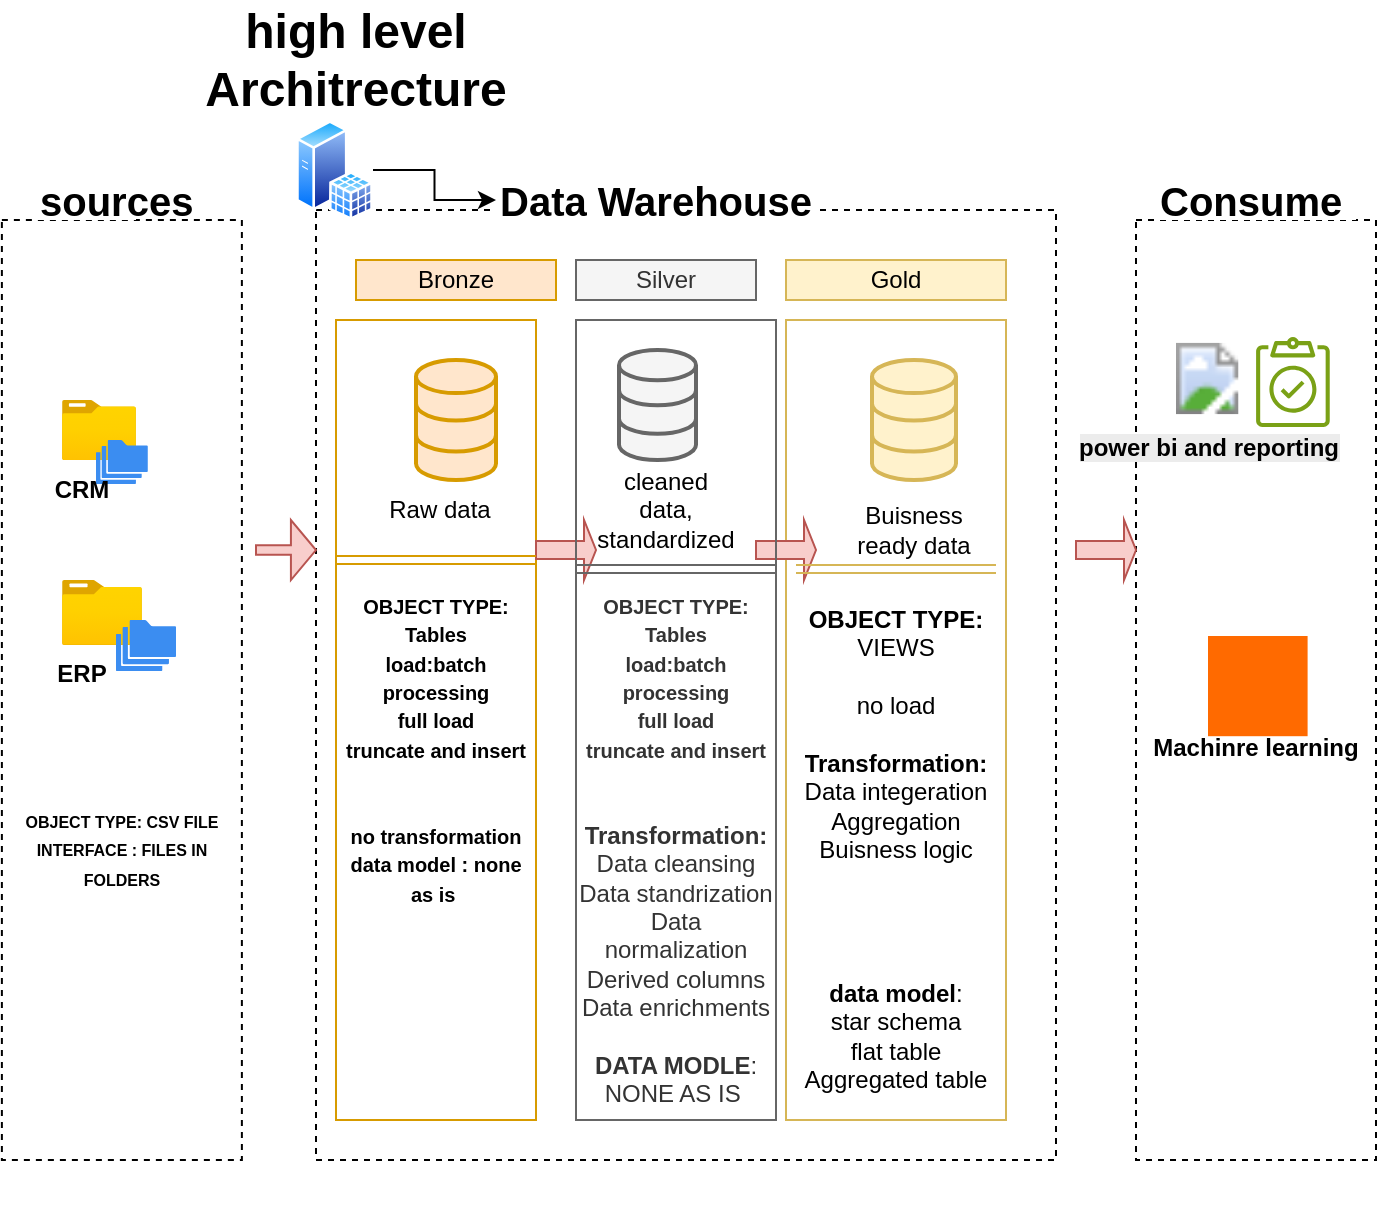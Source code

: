 <mxfile version="27.0.9">
  <diagram name="Page-1" id="QQTqfzPgmSSi4tpSWCfn">
    <mxGraphModel dx="760" dy="595" grid="1" gridSize="10" guides="1" tooltips="1" connect="1" arrows="1" fold="1" page="1" pageScale="1" pageWidth="850" pageHeight="1100" math="0" shadow="0">
      <root>
        <mxCell id="0" />
        <mxCell id="1" parent="0" />
        <mxCell id="sxxJFvXYnQKyj-S9rKtp-1" value="&lt;font style=&quot;font-size: 24px;&quot;&gt;&lt;b&gt;high level Architrecture&lt;/b&gt;&lt;/font&gt;" style="text;html=1;align=center;verticalAlign=middle;whiteSpace=wrap;rounded=0;" vertex="1" parent="1">
          <mxGeometry x="80" y="50" width="260" height="60" as="geometry" />
        </mxCell>
        <mxCell id="sxxJFvXYnQKyj-S9rKtp-2" value="&lt;div&gt;&lt;br&gt;&lt;/div&gt;&lt;div&gt;&lt;br&gt;&lt;/div&gt;&lt;div&gt;&lt;br&gt;&lt;/div&gt;&lt;div&gt;&lt;br&gt;&lt;/div&gt;&lt;div&gt;&lt;br&gt;&lt;/div&gt;&lt;div&gt;&lt;br&gt;&lt;/div&gt;&lt;div&gt;&lt;br&gt;&lt;/div&gt;&lt;div&gt;&lt;br&gt;&lt;/div&gt;&lt;div&gt;&lt;br&gt;&lt;/div&gt;&lt;div&gt;&lt;br&gt;&lt;/div&gt;&lt;div&gt;&lt;br&gt;&lt;/div&gt;&lt;div&gt;&lt;font style=&quot;font-size: 8px;&quot;&gt;&lt;b&gt;OBJECT TYPE: CSV FILE&lt;/b&gt;&lt;/font&gt;&lt;/div&gt;&lt;div&gt;&lt;font style=&quot;font-size: 8px;&quot;&gt;&lt;b&gt;INTERFACE : FILES IN FOLDERS&lt;/b&gt;&lt;/font&gt;&lt;/div&gt;" style="rounded=0;whiteSpace=wrap;html=1;fillColor=none;strokeColor=default;dashed=1;" vertex="1" parent="1">
          <mxGeometry x="32.94" y="160" width="120" height="470" as="geometry" />
        </mxCell>
        <mxCell id="sxxJFvXYnQKyj-S9rKtp-3" value="&lt;h4&gt;sources&lt;/h4&gt;" style="rounded=0;whiteSpace=wrap;html=1;align=left;strokeColor=none;dashed=1;fontSize=20;" vertex="1" parent="1">
          <mxGeometry x="50" y="140" width="50" height="20" as="geometry" />
        </mxCell>
        <mxCell id="sxxJFvXYnQKyj-S9rKtp-4" value="" style="rounded=0;whiteSpace=wrap;html=1;fillColor=none;strokeColor=default;dashed=1;" vertex="1" parent="1">
          <mxGeometry x="190" y="155" width="370" height="475" as="geometry" />
        </mxCell>
        <mxCell id="sxxJFvXYnQKyj-S9rKtp-6" value="&lt;h4&gt;Data Warehouse&lt;/h4&gt;" style="rounded=0;whiteSpace=wrap;html=1;align=left;strokeColor=none;dashed=1;fontSize=20;" vertex="1" parent="1">
          <mxGeometry x="280" y="140" width="160" height="20" as="geometry" />
        </mxCell>
        <mxCell id="sxxJFvXYnQKyj-S9rKtp-7" value="&lt;div&gt;&lt;b&gt;&lt;br&gt;&lt;/b&gt;&lt;/div&gt;&lt;div&gt;&lt;b&gt;&lt;br&gt;&lt;/b&gt;&lt;/div&gt;&lt;div&gt;&lt;b&gt;&lt;br&gt;&lt;/b&gt;&lt;/div&gt;&lt;div&gt;&lt;b&gt;&lt;br&gt;&lt;/b&gt;&lt;/div&gt;&lt;div&gt;&lt;b&gt;Machinre learning&lt;/b&gt;&lt;/div&gt;" style="rounded=0;whiteSpace=wrap;html=1;fillColor=none;strokeColor=default;dashed=1;" vertex="1" parent="1">
          <mxGeometry x="600" y="160" width="120" height="470" as="geometry" />
        </mxCell>
        <mxCell id="sxxJFvXYnQKyj-S9rKtp-8" value="&lt;h4&gt;Consume&lt;/h4&gt;" style="rounded=0;whiteSpace=wrap;html=1;align=left;strokeColor=none;dashed=1;fontSize=20;" vertex="1" parent="1">
          <mxGeometry x="610" y="140" width="100" height="20" as="geometry" />
        </mxCell>
        <mxCell id="sxxJFvXYnQKyj-S9rKtp-10" value="Bronze" style="rounded=0;whiteSpace=wrap;html=1;fillColor=#ffe6cc;strokeColor=#d79b00;" vertex="1" parent="1">
          <mxGeometry x="210" y="180" width="100" height="20" as="geometry" />
        </mxCell>
        <mxCell id="sxxJFvXYnQKyj-S9rKtp-12" value="Silver" style="rounded=0;whiteSpace=wrap;html=1;fillColor=#f5f5f5;strokeColor=#666666;fontColor=#333333;" vertex="1" parent="1">
          <mxGeometry x="320" y="180" width="90" height="20" as="geometry" />
        </mxCell>
        <mxCell id="sxxJFvXYnQKyj-S9rKtp-13" value="Gold" style="rounded=0;whiteSpace=wrap;html=1;fillColor=#fff2cc;strokeColor=#d6b656;" vertex="1" parent="1">
          <mxGeometry x="425" y="180" width="110" height="20" as="geometry" />
        </mxCell>
        <mxCell id="sxxJFvXYnQKyj-S9rKtp-14" value="&lt;div&gt;&lt;font style=&quot;font-size: 10px;&quot;&gt;&lt;b style=&quot;&quot;&gt;&lt;br&gt;&lt;/b&gt;&lt;/font&gt;&lt;/div&gt;&lt;div&gt;&lt;font style=&quot;font-size: 10px;&quot;&gt;&lt;b style=&quot;&quot;&gt;&lt;br&gt;&lt;/b&gt;&lt;/font&gt;&lt;/div&gt;&lt;div&gt;&lt;font style=&quot;font-size: 10px;&quot;&gt;&lt;b style=&quot;&quot;&gt;OBJECT TYPE: Tables&lt;/b&gt;&lt;/font&gt;&lt;/div&gt;&lt;div&gt;&lt;font style=&quot;font-size: 10px;&quot;&gt;&lt;b&gt;load:batch processing&lt;/b&gt;&lt;/font&gt;&lt;/div&gt;&lt;div&gt;&lt;font style=&quot;font-size: 10px;&quot;&gt;&lt;b&gt;full load&lt;/b&gt;&lt;/font&gt;&lt;/div&gt;&lt;div&gt;&lt;font style=&quot;font-size: 10px;&quot;&gt;&lt;b&gt;truncate and insert&lt;/b&gt;&lt;/font&gt;&lt;/div&gt;&lt;div&gt;&lt;br&gt;&lt;/div&gt;&lt;div&gt;&lt;br&gt;&lt;/div&gt;&lt;div&gt;&lt;b style=&quot;&quot;&gt;&lt;font style=&quot;font-size: 10px;&quot;&gt;no transformation&lt;/font&gt;&lt;/b&gt;&lt;/div&gt;&lt;div&gt;&lt;b style=&quot;&quot;&gt;&lt;font style=&quot;font-size: 10px;&quot;&gt;data model : none as is&amp;nbsp;&lt;/font&gt;&lt;/b&gt;&lt;/div&gt;" style="rounded=0;whiteSpace=wrap;html=1;fillColor=none;strokeColor=#d79b00;" vertex="1" parent="1">
          <mxGeometry x="200" y="210" width="100" height="400" as="geometry" />
        </mxCell>
        <mxCell id="sxxJFvXYnQKyj-S9rKtp-17" value="&lt;div&gt;&lt;b&gt;&lt;br&gt;&lt;/b&gt;&lt;/div&gt;&lt;b&gt;&lt;div&gt;&lt;b&gt;&lt;br&gt;&lt;/b&gt;&lt;/div&gt;&lt;div&gt;&lt;b&gt;&lt;br&gt;&lt;/b&gt;&lt;/div&gt;&lt;div&gt;&lt;b&gt;&lt;br&gt;&lt;/b&gt;&lt;/div&gt;&lt;div&gt;&lt;b&gt;&lt;br&gt;&lt;/b&gt;&lt;/div&gt;&lt;div&gt;&lt;b&gt;&lt;br&gt;&lt;/b&gt;&lt;/div&gt;&lt;div&gt;&lt;b&gt;&lt;br&gt;&lt;/b&gt;&lt;/div&gt;&lt;div&gt;&lt;b&gt;&lt;br&gt;&lt;/b&gt;&lt;/div&gt;&lt;div&gt;&lt;b&gt;&lt;br&gt;&lt;/b&gt;&lt;/div&gt;OBJECT TYPE:&lt;/b&gt; VIEWS&lt;div&gt;&lt;br&gt;&lt;/div&gt;&lt;div&gt;no load&lt;/div&gt;&lt;div&gt;&lt;br&gt;&lt;/div&gt;&lt;div&gt;&lt;b&gt;Transformation:&lt;/b&gt;&lt;/div&gt;&lt;div&gt;Data integeration&lt;/div&gt;&lt;div&gt;Aggregation&lt;/div&gt;&lt;div&gt;Buisness logic&lt;/div&gt;&lt;div&gt;&lt;br&gt;&lt;/div&gt;&lt;div&gt;&lt;br&gt;&lt;/div&gt;&lt;div&gt;&lt;br&gt;&lt;/div&gt;&lt;div&gt;&lt;br&gt;&lt;/div&gt;&lt;div&gt;&lt;b&gt;data model&lt;/b&gt;:&lt;/div&gt;&lt;div&gt;star schema&lt;/div&gt;&lt;div&gt;flat table&lt;/div&gt;&lt;div&gt;Aggregated table&lt;/div&gt;" style="rounded=0;whiteSpace=wrap;html=1;fillColor=none;strokeColor=#d6b656;" vertex="1" parent="1">
          <mxGeometry x="425" y="210" width="110" height="400" as="geometry" />
        </mxCell>
        <mxCell id="sxxJFvXYnQKyj-S9rKtp-18" value="" style="image;aspect=fixed;html=1;points=[];align=center;fontSize=12;image=img/lib/azure2/general/Folder_Blank.svg;" vertex="1" parent="1">
          <mxGeometry x="63" y="250" width="37" height="30.03" as="geometry" />
        </mxCell>
        <mxCell id="sxxJFvXYnQKyj-S9rKtp-19" value="" style="sketch=0;html=1;aspect=fixed;strokeColor=none;shadow=0;fillColor=#3B8DF1;verticalAlign=top;labelPosition=center;verticalLabelPosition=bottom;shape=mxgraph.gcp2.folders" vertex="1" parent="1">
          <mxGeometry x="80" y="270" width="25.88" height="22" as="geometry" />
        </mxCell>
        <mxCell id="sxxJFvXYnQKyj-S9rKtp-20" value="" style="image;aspect=fixed;html=1;points=[];align=center;fontSize=12;image=img/lib/azure2/general/Folder_Blank.svg;" vertex="1" parent="1">
          <mxGeometry x="63" y="340" width="40" height="32.46" as="geometry" />
        </mxCell>
        <mxCell id="sxxJFvXYnQKyj-S9rKtp-21" value="" style="sketch=0;html=1;aspect=fixed;strokeColor=none;shadow=0;fillColor=#3B8DF1;verticalAlign=top;labelPosition=center;verticalLabelPosition=bottom;shape=mxgraph.gcp2.folders" vertex="1" parent="1">
          <mxGeometry x="90" y="360" width="30" height="25.5" as="geometry" />
        </mxCell>
        <mxCell id="sxxJFvXYnQKyj-S9rKtp-22" value="&lt;b&gt;ERP&lt;/b&gt;" style="text;strokeColor=none;align=center;fillColor=none;html=1;verticalAlign=middle;whiteSpace=wrap;rounded=0;" vertex="1" parent="1">
          <mxGeometry x="43" y="372.46" width="60" height="30" as="geometry" />
        </mxCell>
        <mxCell id="sxxJFvXYnQKyj-S9rKtp-23" value="&lt;b&gt;CRM&lt;/b&gt;" style="text;strokeColor=none;align=center;fillColor=none;html=1;verticalAlign=middle;whiteSpace=wrap;rounded=0;" vertex="1" parent="1">
          <mxGeometry x="43" y="280.03" width="60" height="30" as="geometry" />
        </mxCell>
        <mxCell id="sxxJFvXYnQKyj-S9rKtp-24" value="" style="html=1;verticalLabelPosition=bottom;align=center;labelBackgroundColor=#ffffff;verticalAlign=top;strokeWidth=2;strokeColor=#d79b00;shadow=0;dashed=0;shape=mxgraph.ios7.icons.data;fillColor=#ffe6cc;" vertex="1" parent="1">
          <mxGeometry x="240" y="230" width="40" height="60" as="geometry" />
        </mxCell>
        <mxCell id="sxxJFvXYnQKyj-S9rKtp-25" value="" style="html=1;verticalLabelPosition=bottom;align=center;labelBackgroundColor=#ffffff;verticalAlign=top;strokeWidth=2;strokeColor=#666666;shadow=0;dashed=0;shape=mxgraph.ios7.icons.data;fillColor=#f5f5f5;fontColor=#333333;" vertex="1" parent="1">
          <mxGeometry x="341.5" y="225" width="38.5" height="55" as="geometry" />
        </mxCell>
        <mxCell id="sxxJFvXYnQKyj-S9rKtp-26" value="" style="html=1;verticalLabelPosition=bottom;align=center;labelBackgroundColor=#ffffff;verticalAlign=top;strokeWidth=2;strokeColor=#d6b656;shadow=0;dashed=0;shape=mxgraph.ios7.icons.data;fillColor=#fff2cc;" vertex="1" parent="1">
          <mxGeometry x="468" y="230" width="42" height="60" as="geometry" />
        </mxCell>
        <mxCell id="sxxJFvXYnQKyj-S9rKtp-27" value="" style="shape=singleArrow;whiteSpace=wrap;html=1;fillColor=#f8cecc;strokeColor=#b85450;arrowWidth=0.16;arrowSize=0.418;" vertex="1" parent="1">
          <mxGeometry x="160" y="310.03" width="30" height="30" as="geometry" />
        </mxCell>
        <mxCell id="sxxJFvXYnQKyj-S9rKtp-28" value="" style="shape=singleArrow;whiteSpace=wrap;html=1;fillColor=#f8cecc;strokeColor=#b85450;" vertex="1" parent="1">
          <mxGeometry x="570" y="310" width="30" height="30" as="geometry" />
        </mxCell>
        <mxCell id="sxxJFvXYnQKyj-S9rKtp-29" value="" style="shape=singleArrow;whiteSpace=wrap;html=1;fillColor=#f8cecc;strokeColor=#b85450;" vertex="1" parent="1">
          <mxGeometry x="300" y="310" width="30" height="30" as="geometry" />
        </mxCell>
        <mxCell id="sxxJFvXYnQKyj-S9rKtp-30" value="" style="shape=singleArrow;whiteSpace=wrap;html=1;fillColor=#f8cecc;strokeColor=#b85450;" vertex="1" parent="1">
          <mxGeometry x="410" y="310" width="30" height="30" as="geometry" />
        </mxCell>
        <mxCell id="sxxJFvXYnQKyj-S9rKtp-31" value="Raw data" style="text;strokeColor=none;align=center;fillColor=none;html=1;verticalAlign=middle;whiteSpace=wrap;rounded=0;" vertex="1" parent="1">
          <mxGeometry x="222" y="290" width="60" height="30" as="geometry" />
        </mxCell>
        <mxCell id="sxxJFvXYnQKyj-S9rKtp-32" value="cleaned data, standardized" style="text;strokeColor=none;align=center;fillColor=none;html=1;verticalAlign=middle;whiteSpace=wrap;rounded=0;" vertex="1" parent="1">
          <mxGeometry x="335" y="290" width="60" height="30" as="geometry" />
        </mxCell>
        <mxCell id="sxxJFvXYnQKyj-S9rKtp-33" value="Buisness ready data" style="text;strokeColor=none;align=center;fillColor=none;html=1;verticalAlign=middle;whiteSpace=wrap;rounded=0;" vertex="1" parent="1">
          <mxGeometry x="459" y="300" width="60" height="30" as="geometry" />
        </mxCell>
        <mxCell id="sxxJFvXYnQKyj-S9rKtp-34" value="" style="shape=link;html=1;rounded=0;fillColor=#ffe6cc;strokeColor=#d79b00;" edge="1" parent="1">
          <mxGeometry width="100" relative="1" as="geometry">
            <mxPoint x="200" y="330" as="sourcePoint" />
            <mxPoint x="300" y="330" as="targetPoint" />
          </mxGeometry>
        </mxCell>
        <mxCell id="sxxJFvXYnQKyj-S9rKtp-35" value="" style="shape=link;html=1;rounded=0;fillColor=#f5f5f5;strokeColor=#666666;width=-2;" edge="1" parent="1" source="sxxJFvXYnQKyj-S9rKtp-16">
          <mxGeometry width="100" relative="1" as="geometry">
            <mxPoint x="320" y="340.03" as="sourcePoint" />
            <mxPoint x="420" y="340.03" as="targetPoint" />
          </mxGeometry>
        </mxCell>
        <mxCell id="sxxJFvXYnQKyj-S9rKtp-36" value="" style="shape=link;html=1;rounded=0;fillColor=#f5f5f5;strokeColor=#666666;width=-2;" edge="1" parent="1" target="sxxJFvXYnQKyj-S9rKtp-16">
          <mxGeometry width="100" relative="1" as="geometry">
            <mxPoint x="320" y="340.03" as="sourcePoint" />
            <mxPoint x="420" y="340.03" as="targetPoint" />
          </mxGeometry>
        </mxCell>
        <mxCell id="sxxJFvXYnQKyj-S9rKtp-16" value="&lt;br&gt;&lt;div style=&quot;forced-color-adjust: none;&quot;&gt;&lt;font style=&quot;forced-color-adjust: none; font-size: 10px;&quot;&gt;&lt;b style=&quot;forced-color-adjust: none;&quot;&gt;&lt;br&gt;&lt;/b&gt;&lt;/font&gt;&lt;/div&gt;&lt;div style=&quot;forced-color-adjust: none;&quot;&gt;&lt;font style=&quot;forced-color-adjust: none; font-size: 10px;&quot;&gt;&lt;b style=&quot;forced-color-adjust: none;&quot;&gt;&lt;br&gt;&lt;/b&gt;&lt;/font&gt;&lt;/div&gt;&lt;div style=&quot;forced-color-adjust: none;&quot;&gt;&lt;font style=&quot;forced-color-adjust: none; font-size: 10px;&quot;&gt;&lt;b style=&quot;forced-color-adjust: none;&quot;&gt;&lt;br&gt;&lt;/b&gt;&lt;/font&gt;&lt;/div&gt;&lt;div style=&quot;forced-color-adjust: none;&quot;&gt;&lt;font style=&quot;forced-color-adjust: none; font-size: 10px;&quot;&gt;&lt;b style=&quot;forced-color-adjust: none;&quot;&gt;&lt;br&gt;&lt;/b&gt;&lt;/font&gt;&lt;/div&gt;&lt;div style=&quot;forced-color-adjust: none;&quot;&gt;&lt;font style=&quot;forced-color-adjust: none; font-size: 10px;&quot;&gt;&lt;b style=&quot;forced-color-adjust: none;&quot;&gt;&lt;br&gt;&lt;/b&gt;&lt;/font&gt;&lt;/div&gt;&lt;div style=&quot;forced-color-adjust: none;&quot;&gt;&lt;font style=&quot;forced-color-adjust: none; font-size: 10px;&quot;&gt;&lt;b style=&quot;forced-color-adjust: none;&quot;&gt;&lt;br&gt;&lt;/b&gt;&lt;/font&gt;&lt;/div&gt;&lt;div style=&quot;forced-color-adjust: none;&quot;&gt;&lt;font style=&quot;forced-color-adjust: none; font-size: 10px;&quot;&gt;&lt;b style=&quot;forced-color-adjust: none;&quot;&gt;&lt;br&gt;&lt;/b&gt;&lt;/font&gt;&lt;/div&gt;&lt;div style=&quot;forced-color-adjust: none;&quot;&gt;&lt;font style=&quot;forced-color-adjust: none; font-size: 10px;&quot;&gt;&lt;b style=&quot;forced-color-adjust: none;&quot;&gt;&lt;br&gt;&lt;/b&gt;&lt;/font&gt;&lt;/div&gt;&lt;div style=&quot;forced-color-adjust: none;&quot;&gt;&lt;font style=&quot;forced-color-adjust: none; font-size: 10px;&quot;&gt;&lt;b style=&quot;forced-color-adjust: none;&quot;&gt;&lt;br&gt;&lt;/b&gt;&lt;/font&gt;&lt;/div&gt;&lt;div style=&quot;forced-color-adjust: none;&quot;&gt;&lt;font style=&quot;forced-color-adjust: none; font-size: 10px;&quot;&gt;&lt;b style=&quot;forced-color-adjust: none;&quot;&gt;&lt;br&gt;&lt;/b&gt;&lt;/font&gt;&lt;/div&gt;&lt;div style=&quot;forced-color-adjust: none;&quot;&gt;&lt;font style=&quot;forced-color-adjust: none; font-size: 10px;&quot;&gt;&lt;b style=&quot;forced-color-adjust: none;&quot;&gt;&lt;br&gt;&lt;/b&gt;&lt;/font&gt;&lt;/div&gt;&lt;div style=&quot;forced-color-adjust: none;&quot;&gt;&lt;font style=&quot;forced-color-adjust: none; font-size: 10px;&quot;&gt;&lt;b style=&quot;forced-color-adjust: none;&quot;&gt;&lt;br&gt;&lt;/b&gt;&lt;/font&gt;&lt;/div&gt;&lt;div style=&quot;forced-color-adjust: none;&quot;&gt;&lt;font style=&quot;forced-color-adjust: none; font-size: 10px;&quot;&gt;&lt;span style=&quot;forced-color-adjust: none;&quot;&gt;&lt;b&gt;OBJECT TYPE:&lt;/b&gt;&lt;/span&gt;&lt;b style=&quot;forced-color-adjust: none;&quot;&gt; Tables&lt;/b&gt;&lt;/font&gt;&lt;/div&gt;&lt;div style=&quot;forced-color-adjust: none;&quot;&gt;&lt;font style=&quot;forced-color-adjust: none; font-size: 10px;&quot;&gt;&lt;b style=&quot;forced-color-adjust: none;&quot;&gt;load:batch processing&lt;/b&gt;&lt;/font&gt;&lt;/div&gt;&lt;div style=&quot;forced-color-adjust: none;&quot;&gt;&lt;font style=&quot;forced-color-adjust: none; font-size: 10px;&quot;&gt;&lt;b style=&quot;forced-color-adjust: none;&quot;&gt;full load&lt;/b&gt;&lt;/font&gt;&lt;/div&gt;&lt;div style=&quot;forced-color-adjust: none;&quot;&gt;&lt;font style=&quot;forced-color-adjust: none; font-size: 10px;&quot;&gt;&lt;b style=&quot;forced-color-adjust: none;&quot;&gt;truncate and insert&lt;/b&gt;&lt;/font&gt;&lt;/div&gt;&lt;div style=&quot;forced-color-adjust: none;&quot;&gt;&lt;font style=&quot;forced-color-adjust: none; font-size: 10px;&quot;&gt;&lt;b style=&quot;forced-color-adjust: none;&quot;&gt;&lt;br&gt;&lt;/b&gt;&lt;/font&gt;&lt;/div&gt;&lt;div style=&quot;forced-color-adjust: none;&quot;&gt;&lt;font style=&quot;forced-color-adjust: none; font-size: 10px;&quot;&gt;&lt;b style=&quot;forced-color-adjust: none;&quot;&gt;&lt;br&gt;&lt;/b&gt;&lt;/font&gt;&lt;/div&gt;&lt;div style=&quot;forced-color-adjust: none;&quot;&gt;&lt;b&gt;Transformation:&lt;/b&gt;&lt;/div&gt;&lt;div style=&quot;forced-color-adjust: none;&quot;&gt;Data cleansing&lt;/div&gt;&lt;div style=&quot;forced-color-adjust: none;&quot;&gt;Data standrization&lt;/div&gt;&lt;div style=&quot;forced-color-adjust: none;&quot;&gt;Data normalization&lt;/div&gt;&lt;div style=&quot;forced-color-adjust: none;&quot;&gt;Derived columns&lt;/div&gt;&lt;div style=&quot;forced-color-adjust: none;&quot;&gt;Data enrichments&lt;/div&gt;&lt;div style=&quot;forced-color-adjust: none;&quot;&gt;&lt;br&gt;&lt;/div&gt;&lt;div style=&quot;forced-color-adjust: none;&quot;&gt;&lt;b&gt;DATA MODLE&lt;/b&gt;:&lt;/div&gt;&lt;div style=&quot;forced-color-adjust: none;&quot;&gt;NONE AS IS&amp;nbsp;&lt;/div&gt;&lt;div style=&quot;forced-color-adjust: none;&quot;&gt;&lt;br&gt;&lt;/div&gt;&lt;div style=&quot;forced-color-adjust: none;&quot;&gt;&lt;span style=&quot;background-color: transparent; color: light-dark(rgb(51, 51, 51), rgb(193, 193, 193)); white-space: pre;&quot;&gt;&#x9;&lt;/span&gt;&lt;/div&gt;&lt;div style=&quot;forced-color-adjust: none;&quot;&gt;&lt;br&gt;&lt;br&gt;&lt;/div&gt;" style="rounded=0;whiteSpace=wrap;html=1;fillColor=none;strokeColor=#666666;fontColor=#333333;" vertex="1" parent="1">
          <mxGeometry x="320" y="210" width="100" height="400" as="geometry" />
        </mxCell>
        <mxCell id="sxxJFvXYnQKyj-S9rKtp-39" value="" style="shape=link;html=1;rounded=0;fillColor=#f5f5f5;strokeColor=#666666;" edge="1" parent="1">
          <mxGeometry width="100" relative="1" as="geometry">
            <mxPoint x="320" y="334.5" as="sourcePoint" />
            <mxPoint x="420" y="334.5" as="targetPoint" />
          </mxGeometry>
        </mxCell>
        <mxCell id="sxxJFvXYnQKyj-S9rKtp-40" value="" style="shape=link;html=1;rounded=0;fillColor=#fff2cc;strokeColor=#d6b656;" edge="1" parent="1">
          <mxGeometry width="100" relative="1" as="geometry">
            <mxPoint x="430" y="334.5" as="sourcePoint" />
            <mxPoint x="530" y="334.5" as="targetPoint" />
          </mxGeometry>
        </mxCell>
        <mxCell id="sxxJFvXYnQKyj-S9rKtp-41" value="&lt;b style=&quot;text-wrap-mode: wrap; background-color: rgb(236, 236, 236);&quot;&gt;power bi and reporting&lt;/b&gt;" style="image;aspect=fixed;html=1;points=[];align=center;fontSize=12;image=img/lib/azure2/power_platform/PowerBI.svg;" vertex="1" parent="1">
          <mxGeometry x="620" y="218.5" width="31.13" height="41.5" as="geometry" />
        </mxCell>
        <mxCell id="sxxJFvXYnQKyj-S9rKtp-42" value="" style="sketch=0;outlineConnect=0;fontColor=#232F3E;gradientColor=none;fillColor=#7AA116;strokeColor=none;dashed=0;verticalLabelPosition=bottom;verticalAlign=top;align=center;html=1;fontSize=12;fontStyle=0;aspect=fixed;pointerEvents=1;shape=mxgraph.aws4.backup_compliance_reporting;" vertex="1" parent="1">
          <mxGeometry x="660" y="218.5" width="36.92" height="45" as="geometry" />
        </mxCell>
        <mxCell id="sxxJFvXYnQKyj-S9rKtp-43" value="" style="points=[];aspect=fixed;html=1;align=center;shadow=0;dashed=0;fillColor=#FF6A00;strokeColor=none;shape=mxgraph.alibaba_cloud.machine_learning;" vertex="1" parent="1">
          <mxGeometry x="636" y="368" width="49.8" height="50.1" as="geometry" />
        </mxCell>
        <mxCell id="sxxJFvXYnQKyj-S9rKtp-45" value="" style="edgeStyle=orthogonalEdgeStyle;rounded=0;orthogonalLoop=1;jettySize=auto;html=1;" edge="1" parent="1" source="sxxJFvXYnQKyj-S9rKtp-44" target="sxxJFvXYnQKyj-S9rKtp-6">
          <mxGeometry relative="1" as="geometry" />
        </mxCell>
        <mxCell id="sxxJFvXYnQKyj-S9rKtp-44" value="" style="image;aspect=fixed;perimeter=ellipsePerimeter;html=1;align=center;shadow=0;dashed=0;spacingTop=3;image=img/lib/active_directory/sql_server.svg;" vertex="1" parent="1">
          <mxGeometry x="180" y="110" width="38.5" height="50" as="geometry" />
        </mxCell>
      </root>
    </mxGraphModel>
  </diagram>
</mxfile>
